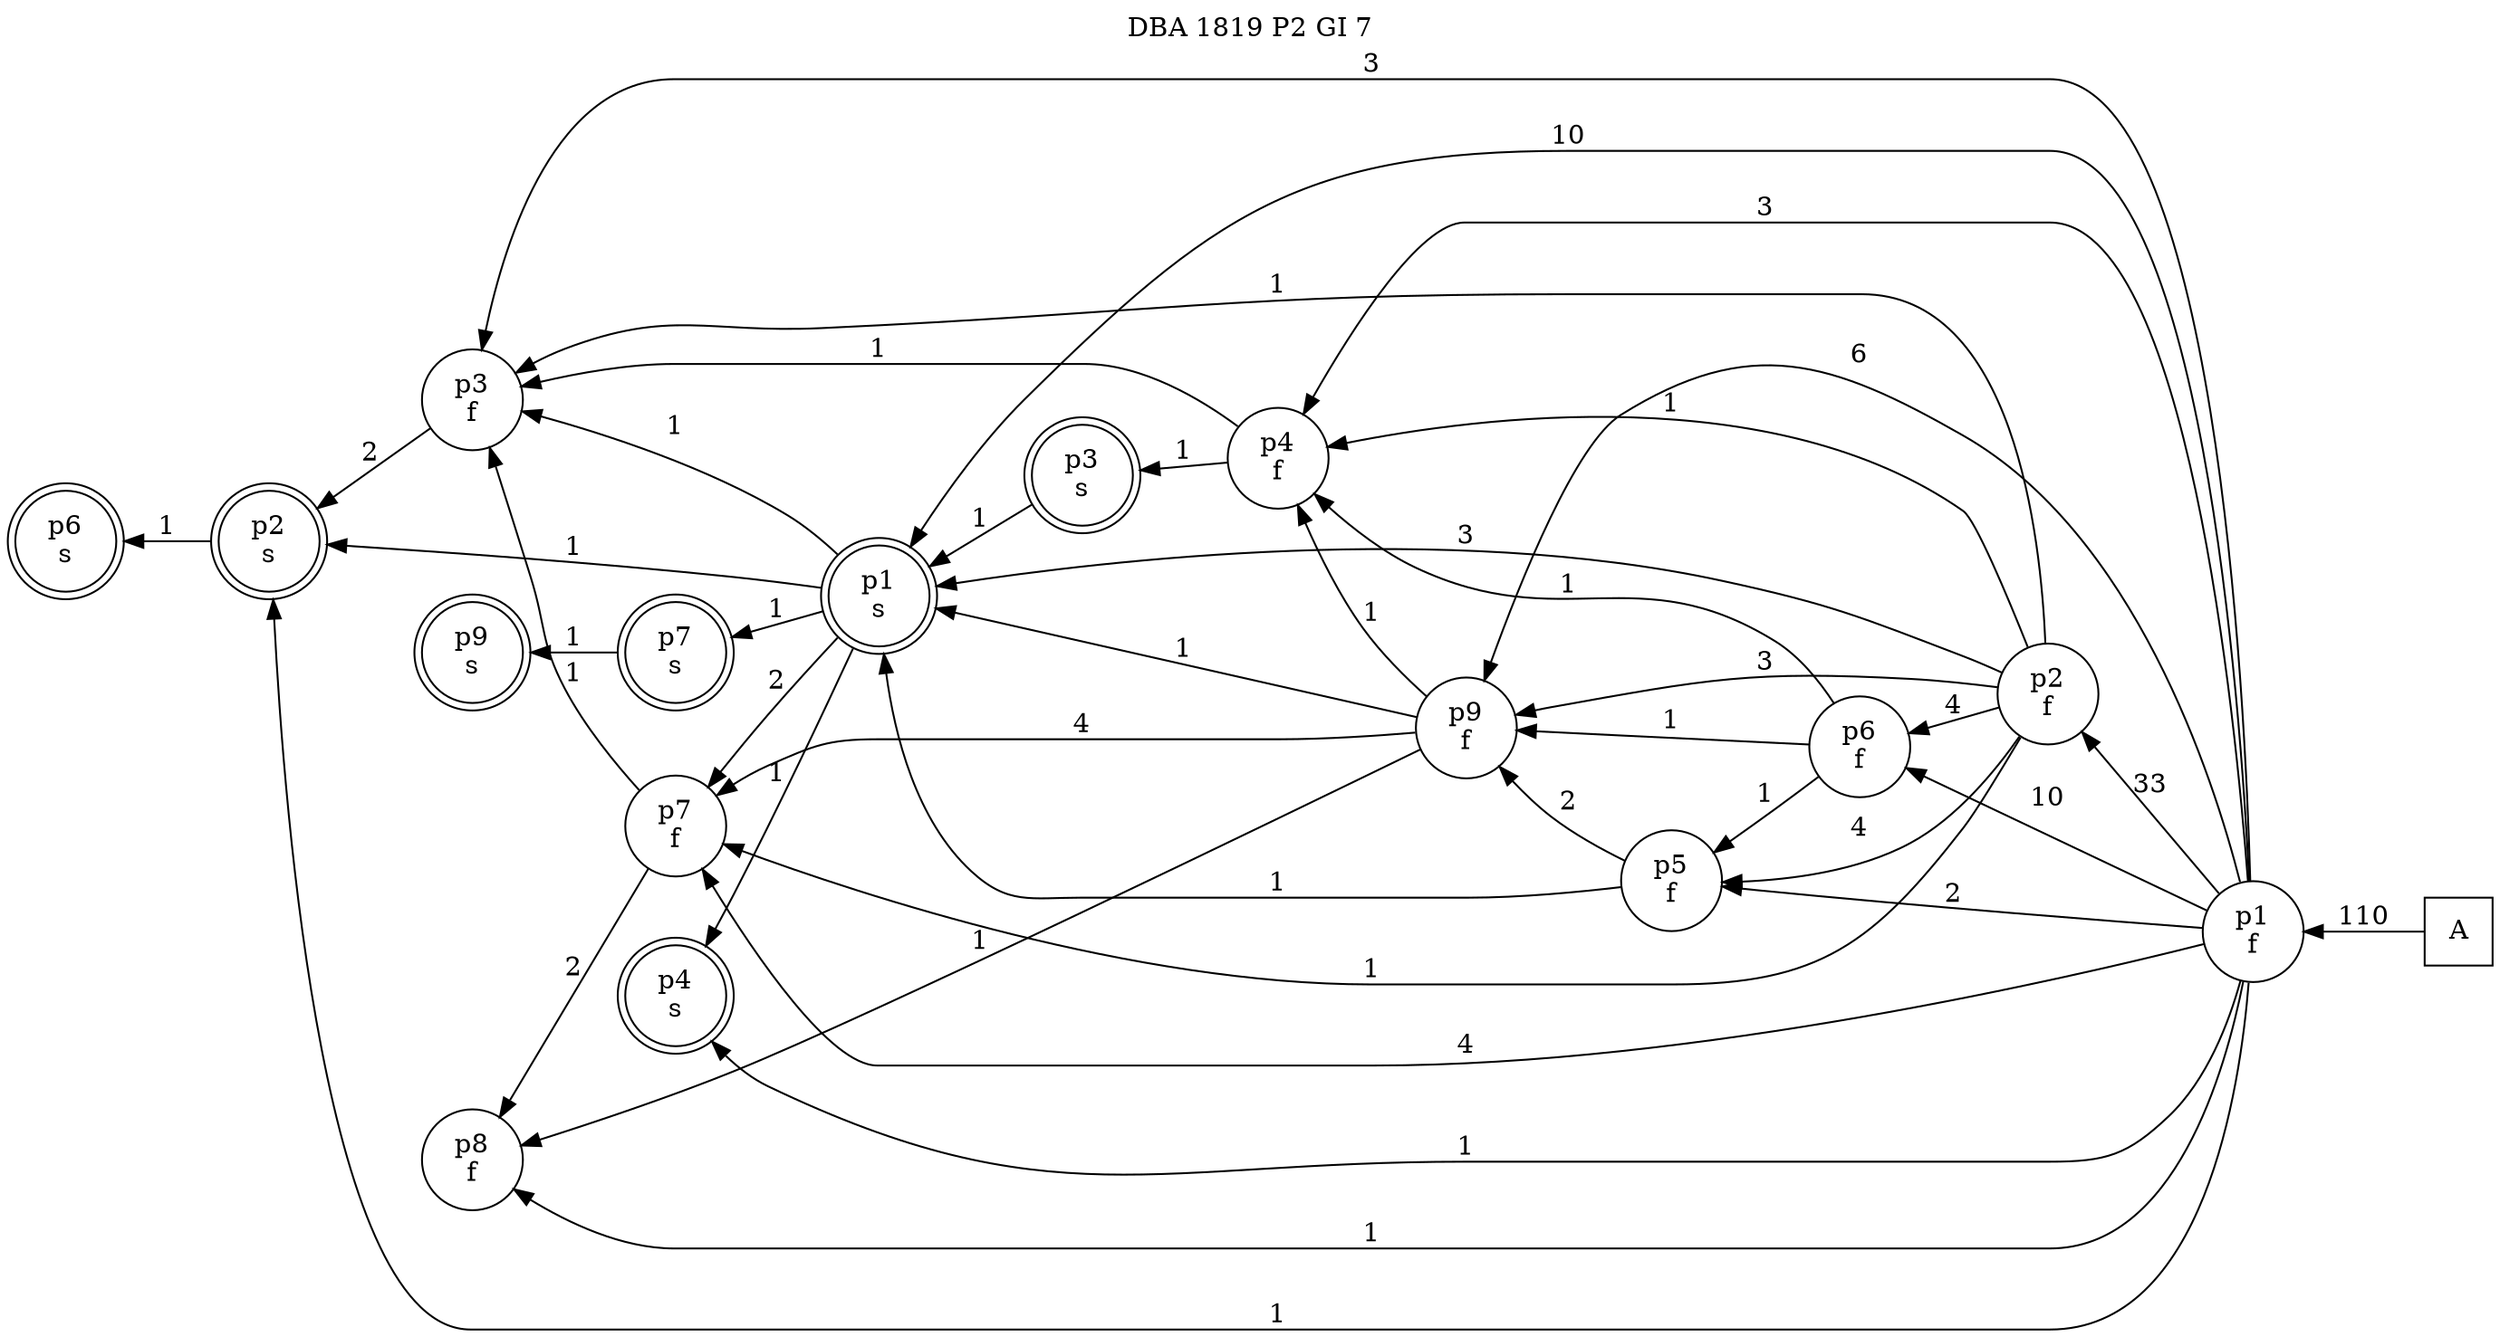 digraph DBA_1819_P2_GI_7_LOW {
labelloc="tl"
label= " DBA 1819 P2 GI 7 "
rankdir="RL";
"A" [shape="square" label="A"]
"p1_f" [shape="circle" label="p1
f"]
"p2_f" [shape="circle" label="p2
f"]
"p6_f" [shape="circle" label="p6
f"]
"p5_f" [shape="circle" label="p5
f"]
"p9_f" [shape="circle" label="p9
f"]
"p7_f" [shape="circle" label="p7
f"]
"p8_f" [shape="circle" label="p8
f"]
"p3_f" [shape="circle" label="p3
f"]
"p4_f" [shape="circle" label="p4
f"]
"p1_s" [shape="doublecircle" label="p1
s"]
"p2_s" [shape="doublecircle" label="p2
s"]
"p4_s" [shape="doublecircle" label="p4
s"]
"p3_s" [shape="doublecircle" label="p3
s"]
"p6_s" [shape="doublecircle" label="p6
s"]
"p7_s" [shape="doublecircle" label="p7
s"]
"p9_s" [shape="doublecircle" label="p9
s"]
"A" -> "p1_f" [ label=110]
"p1_f" -> "p2_f" [ label=33]
"p1_f" -> "p6_f" [ label=10]
"p1_f" -> "p5_f" [ label=2]
"p1_f" -> "p9_f" [ label=6]
"p1_f" -> "p7_f" [ label=4]
"p1_f" -> "p8_f" [ label=1]
"p1_f" -> "p3_f" [ label=3]
"p1_f" -> "p4_f" [ label=3]
"p1_f" -> "p1_s" [ label=10]
"p1_f" -> "p2_s" [ label=1]
"p1_f" -> "p4_s" [ label=1]
"p2_f" -> "p6_f" [ label=4]
"p2_f" -> "p5_f" [ label=4]
"p2_f" -> "p9_f" [ label=3]
"p2_f" -> "p7_f" [ label=1]
"p2_f" -> "p3_f" [ label=1]
"p2_f" -> "p4_f" [ label=1]
"p2_f" -> "p1_s" [ label=3]
"p6_f" -> "p5_f" [ label=1]
"p6_f" -> "p9_f" [ label=1]
"p6_f" -> "p4_f" [ label=1]
"p5_f" -> "p9_f" [ label=2]
"p5_f" -> "p1_s" [ label=1]
"p9_f" -> "p7_f" [ label=4]
"p9_f" -> "p8_f" [ label=1]
"p9_f" -> "p4_f" [ label=1]
"p9_f" -> "p1_s" [ label=1]
"p7_f" -> "p8_f" [ label=2]
"p7_f" -> "p3_f" [ label=1]
"p3_f" -> "p2_s" [ label=2]
"p4_f" -> "p3_f" [ label=1]
"p4_f" -> "p3_s" [ label=1]
"p1_s" -> "p7_f" [ label=2]
"p1_s" -> "p3_f" [ label=1]
"p1_s" -> "p2_s" [ label=1]
"p1_s" -> "p4_s" [ label=1]
"p1_s" -> "p7_s" [ label=1]
"p2_s" -> "p6_s" [ label=1]
"p3_s" -> "p1_s" [ label=1]
"p7_s" -> "p9_s" [ label=1]
}
